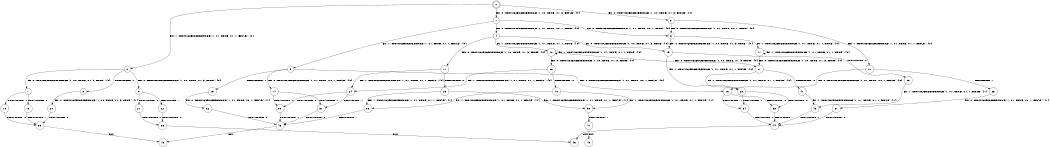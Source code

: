 digraph BCG {
size = "7, 10.5";
center = TRUE;
node [shape = circle];
0 [peripheries = 2];
0 -> 1 [label = "EX !0 !ATOMIC_EXCH_BRANCH (1, +0, TRUE, +1, 3, FALSE) !{0}"];
0 -> 2 [label = "EX !1 !ATOMIC_EXCH_BRANCH (1, +1, TRUE, +1, 1, FALSE) !{0}"];
0 -> 3 [label = "EX !0 !ATOMIC_EXCH_BRANCH (1, +0, TRUE, +1, 3, FALSE) !{0}"];
1 -> 4 [label = "EX !0 !ATOMIC_EXCH_BRANCH (1, +1, TRUE, +0, 1, TRUE) !{0}"];
1 -> 5 [label = "EX !1 !ATOMIC_EXCH_BRANCH (1, +1, TRUE, +1, 1, FALSE) !{0}"];
1 -> 6 [label = "EX !0 !ATOMIC_EXCH_BRANCH (1, +1, TRUE, +0, 1, TRUE) !{0}"];
2 -> 7 [label = "EX !0 !ATOMIC_EXCH_BRANCH (1, +0, TRUE, +1, 3, TRUE) !{0}"];
2 -> 8 [label = "TERMINATE !1"];
2 -> 9 [label = "EX !0 !ATOMIC_EXCH_BRANCH (1, +0, TRUE, +1, 3, TRUE) !{0}"];
3 -> 10 [label = "EX !1 !ATOMIC_EXCH_BRANCH (1, +1, TRUE, +1, 1, FALSE) !{0}"];
3 -> 6 [label = "EX !0 !ATOMIC_EXCH_BRANCH (1, +1, TRUE, +0, 1, TRUE) !{0}"];
4 -> 11 [label = "EX !0 !ATOMIC_EXCH_BRANCH (1, +0, TRUE, +1, 3, TRUE) !{0}"];
4 -> 12 [label = "EX !1 !ATOMIC_EXCH_BRANCH (1, +1, TRUE, +1, 1, TRUE) !{0}"];
4 -> 13 [label = "EX !0 !ATOMIC_EXCH_BRANCH (1, +0, TRUE, +1, 3, TRUE) !{0}"];
5 -> 14 [label = "EX !0 !ATOMIC_EXCH_BRANCH (1, +1, TRUE, +0, 1, FALSE) !{0}"];
5 -> 15 [label = "TERMINATE !1"];
5 -> 16 [label = "EX !0 !ATOMIC_EXCH_BRANCH (1, +1, TRUE, +0, 1, FALSE) !{0}"];
6 -> 17 [label = "EX !1 !ATOMIC_EXCH_BRANCH (1, +1, TRUE, +1, 1, TRUE) !{0}"];
6 -> 13 [label = "EX !0 !ATOMIC_EXCH_BRANCH (1, +0, TRUE, +1, 3, TRUE) !{0}"];
7 -> 18 [label = "TERMINATE !0"];
7 -> 19 [label = "TERMINATE !1"];
8 -> 20 [label = "EX !0 !ATOMIC_EXCH_BRANCH (1, +0, TRUE, +1, 3, TRUE) !{1}"];
9 -> 21 [label = "TERMINATE !0"];
9 -> 22 [label = "TERMINATE !1"];
10 -> 23 [label = "TERMINATE !1"];
10 -> 16 [label = "EX !0 !ATOMIC_EXCH_BRANCH (1, +1, TRUE, +0, 1, FALSE) !{0}"];
11 -> 24 [label = "EX !1 !ATOMIC_EXCH_BRANCH (1, +1, TRUE, +1, 1, FALSE) !{0}"];
11 -> 25 [label = "TERMINATE !0"];
12 -> 26 [label = "EX !0 !ATOMIC_EXCH_BRANCH (1, +0, TRUE, +1, 3, TRUE) !{0}"];
12 -> 12 [label = "EX !1 !ATOMIC_EXCH_BRANCH (1, +1, TRUE, +1, 1, TRUE) !{0}"];
12 -> 27 [label = "EX !0 !ATOMIC_EXCH_BRANCH (1, +0, TRUE, +1, 3, TRUE) !{0}"];
13 -> 28 [label = "EX !1 !ATOMIC_EXCH_BRANCH (1, +1, TRUE, +1, 1, FALSE) !{0}"];
13 -> 29 [label = "TERMINATE !0"];
14 -> 30 [label = "TERMINATE !0"];
14 -> 31 [label = "TERMINATE !1"];
15 -> 32 [label = "EX !0 !ATOMIC_EXCH_BRANCH (1, +1, TRUE, +0, 1, FALSE) !{1}"];
16 -> 33 [label = "TERMINATE !0"];
16 -> 34 [label = "TERMINATE !1"];
17 -> 17 [label = "EX !1 !ATOMIC_EXCH_BRANCH (1, +1, TRUE, +1, 1, TRUE) !{0}"];
17 -> 27 [label = "EX !0 !ATOMIC_EXCH_BRANCH (1, +0, TRUE, +1, 3, TRUE) !{0}"];
18 -> 35 [label = "TERMINATE !1"];
19 -> 35 [label = "TERMINATE !0"];
20 -> 35 [label = "TERMINATE !0"];
21 -> 36 [label = "TERMINATE !1"];
22 -> 36 [label = "TERMINATE !0"];
23 -> 37 [label = "EX !0 !ATOMIC_EXCH_BRANCH (1, +1, TRUE, +0, 1, FALSE) !{1}"];
24 -> 30 [label = "TERMINATE !0"];
24 -> 31 [label = "TERMINATE !1"];
25 -> 38 [label = "EX !1 !ATOMIC_EXCH_BRANCH (1, +1, TRUE, +1, 1, FALSE) !{1}"];
25 -> 39 [label = "EX !1 !ATOMIC_EXCH_BRANCH (1, +1, TRUE, +1, 1, FALSE) !{1}"];
26 -> 24 [label = "EX !1 !ATOMIC_EXCH_BRANCH (1, +1, TRUE, +1, 1, FALSE) !{0}"];
26 -> 40 [label = "TERMINATE !0"];
27 -> 28 [label = "EX !1 !ATOMIC_EXCH_BRANCH (1, +1, TRUE, +1, 1, FALSE) !{0}"];
27 -> 41 [label = "TERMINATE !0"];
28 -> 33 [label = "TERMINATE !0"];
28 -> 34 [label = "TERMINATE !1"];
29 -> 42 [label = "EX !1 !ATOMIC_EXCH_BRANCH (1, +1, TRUE, +1, 1, FALSE) !{1}"];
30 -> 43 [label = "TERMINATE !1"];
31 -> 43 [label = "TERMINATE !0"];
32 -> 43 [label = "TERMINATE !0"];
33 -> 44 [label = "TERMINATE !1"];
34 -> 44 [label = "TERMINATE !0"];
35 -> 45 [label = "exit"];
36 -> 46 [label = "exit"];
37 -> 44 [label = "TERMINATE !0"];
38 -> 43 [label = "TERMINATE !1"];
39 -> 47 [label = "TERMINATE !1"];
40 -> 38 [label = "EX !1 !ATOMIC_EXCH_BRANCH (1, +1, TRUE, +1, 1, FALSE) !{1}"];
40 -> 39 [label = "EX !1 !ATOMIC_EXCH_BRANCH (1, +1, TRUE, +1, 1, FALSE) !{1}"];
41 -> 42 [label = "EX !1 !ATOMIC_EXCH_BRANCH (1, +1, TRUE, +1, 1, FALSE) !{1}"];
42 -> 44 [label = "TERMINATE !1"];
43 -> 45 [label = "exit"];
44 -> 46 [label = "exit"];
47 -> 48 [label = "exit"];
}
